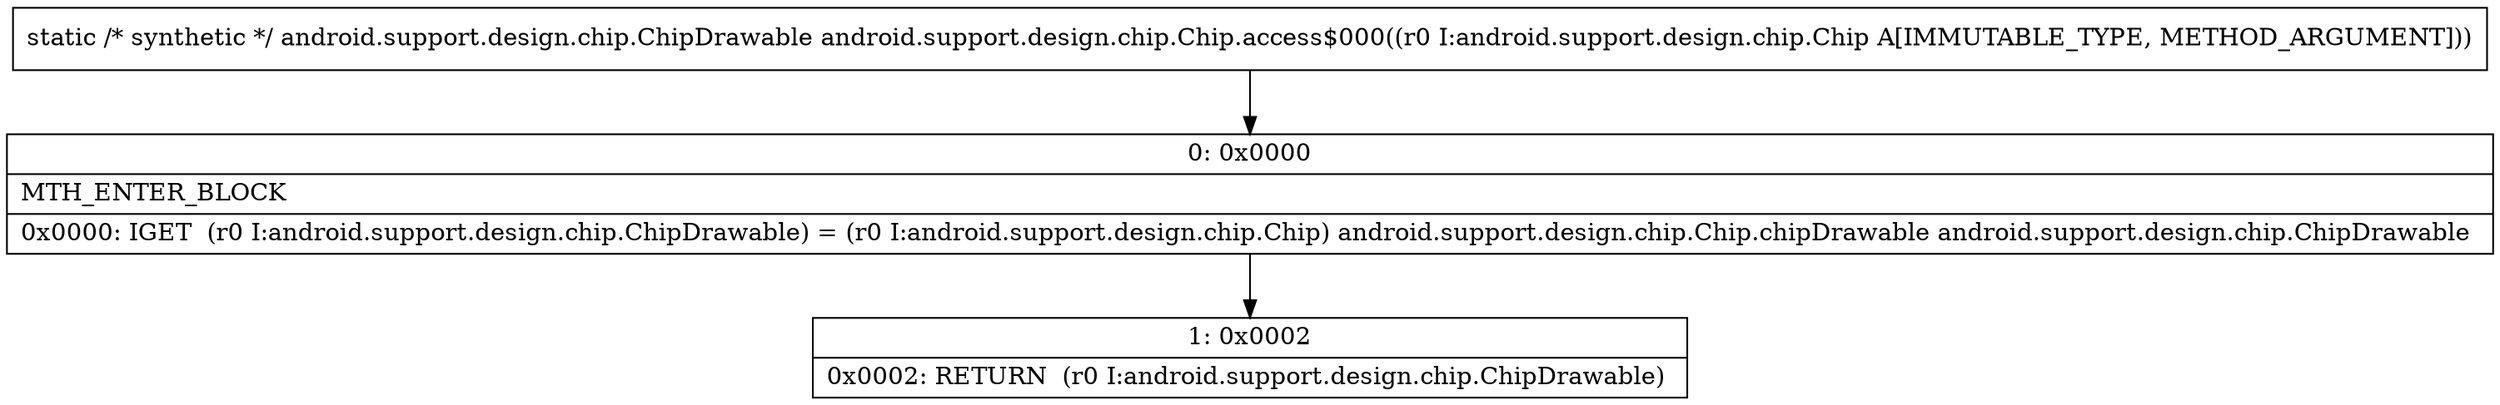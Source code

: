 digraph "CFG forandroid.support.design.chip.Chip.access$000(Landroid\/support\/design\/chip\/Chip;)Landroid\/support\/design\/chip\/ChipDrawable;" {
Node_0 [shape=record,label="{0\:\ 0x0000|MTH_ENTER_BLOCK\l|0x0000: IGET  (r0 I:android.support.design.chip.ChipDrawable) = (r0 I:android.support.design.chip.Chip) android.support.design.chip.Chip.chipDrawable android.support.design.chip.ChipDrawable \l}"];
Node_1 [shape=record,label="{1\:\ 0x0002|0x0002: RETURN  (r0 I:android.support.design.chip.ChipDrawable) \l}"];
MethodNode[shape=record,label="{static \/* synthetic *\/ android.support.design.chip.ChipDrawable android.support.design.chip.Chip.access$000((r0 I:android.support.design.chip.Chip A[IMMUTABLE_TYPE, METHOD_ARGUMENT])) }"];
MethodNode -> Node_0;
Node_0 -> Node_1;
}

